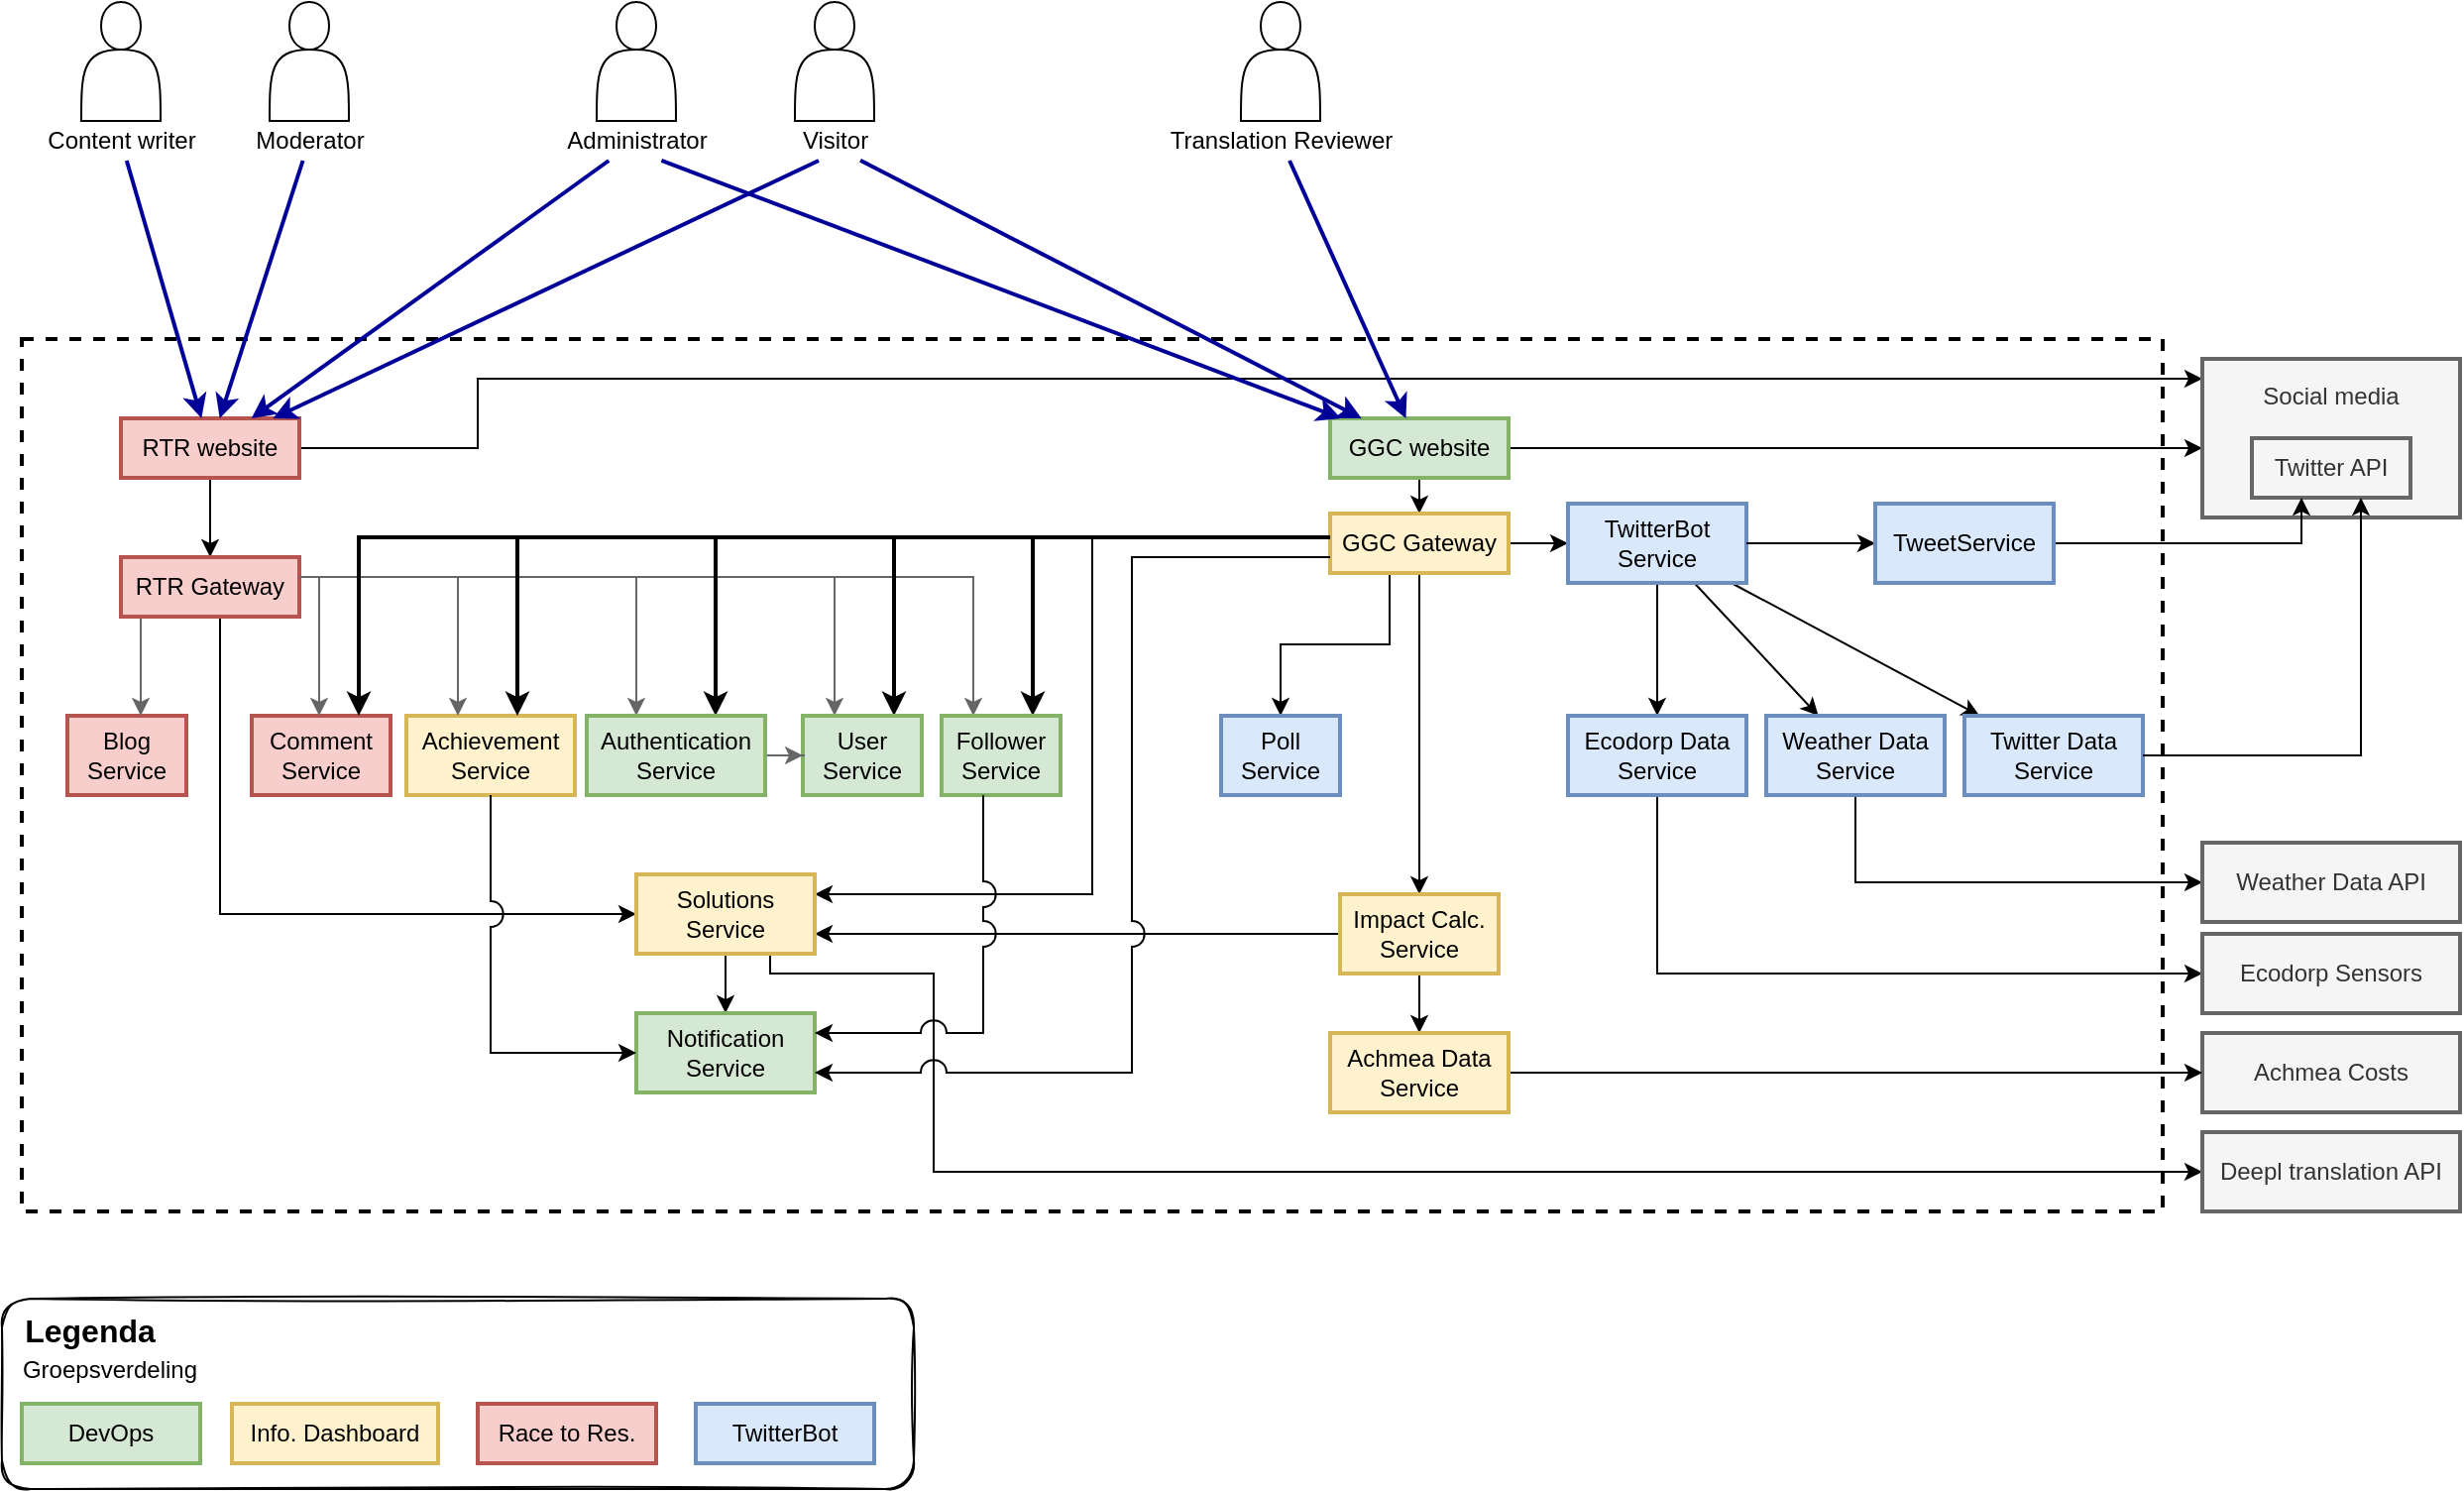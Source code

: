<mxfile version="14.6.13" type="device"><diagram id="dDIOGZLOJcYStWisDXe3" name="Page-1"><mxGraphModel dx="1422" dy="815" grid="1" gridSize="10" guides="1" tooltips="1" connect="1" arrows="1" fold="1" page="1" pageScale="1" pageWidth="1169" pageHeight="827" math="0" shadow="0"><root><mxCell id="0"/><mxCell id="1" parent="0"/><mxCell id="lBOhgM-PjxZpGXpqwcu8-96" value="" style="rounded=1;whiteSpace=wrap;html=1;strokeWidth=1;glass=0;shadow=0;sketch=1;" parent="1" vertex="1"><mxGeometry x="60" y="674" width="460" height="96" as="geometry"/></mxCell><mxCell id="lBOhgM-PjxZpGXpqwcu8-3" value="" style="group" parent="1" vertex="1" connectable="0"><mxGeometry x="75" y="20" width="90" height="80" as="geometry"/></mxCell><mxCell id="lBOhgM-PjxZpGXpqwcu8-1" value="" style="shape=actor;whiteSpace=wrap;html=1;" parent="lBOhgM-PjxZpGXpqwcu8-3" vertex="1"><mxGeometry x="25" width="40" height="60" as="geometry"/></mxCell><mxCell id="lBOhgM-PjxZpGXpqwcu8-2" value="Content writer" style="text;html=1;align=center;verticalAlign=middle;resizable=0;points=[];autosize=1;strokeColor=none;" parent="lBOhgM-PjxZpGXpqwcu8-3" vertex="1"><mxGeometry y="60" width="90" height="20" as="geometry"/></mxCell><mxCell id="lBOhgM-PjxZpGXpqwcu8-4" value="" style="group" parent="1" vertex="1" connectable="0"><mxGeometry x="170" y="20" width="90" height="80" as="geometry"/></mxCell><mxCell id="lBOhgM-PjxZpGXpqwcu8-5" value="" style="shape=actor;whiteSpace=wrap;html=1;" parent="lBOhgM-PjxZpGXpqwcu8-4" vertex="1"><mxGeometry x="25" width="40" height="60" as="geometry"/></mxCell><mxCell id="lBOhgM-PjxZpGXpqwcu8-6" value="Moderator" style="text;html=1;align=center;verticalAlign=middle;resizable=0;points=[];autosize=1;strokeColor=none;" parent="lBOhgM-PjxZpGXpqwcu8-4" vertex="1"><mxGeometry x="10" y="60" width="70" height="20" as="geometry"/></mxCell><mxCell id="lBOhgM-PjxZpGXpqwcu8-7" value="" style="group" parent="1" vertex="1" connectable="0"><mxGeometry x="335" y="20" width="90" height="80" as="geometry"/></mxCell><mxCell id="lBOhgM-PjxZpGXpqwcu8-8" value="" style="shape=actor;whiteSpace=wrap;html=1;" parent="lBOhgM-PjxZpGXpqwcu8-7" vertex="1"><mxGeometry x="25" width="40" height="60" as="geometry"/></mxCell><mxCell id="lBOhgM-PjxZpGXpqwcu8-9" value="Administrator" style="text;html=1;align=center;verticalAlign=middle;resizable=0;points=[];autosize=1;strokeColor=none;" parent="lBOhgM-PjxZpGXpqwcu8-7" vertex="1"><mxGeometry y="60" width="90" height="20" as="geometry"/></mxCell><mxCell id="lBOhgM-PjxZpGXpqwcu8-10" value="" style="group" parent="1" vertex="1" connectable="0"><mxGeometry x="355" y="20" width="90" height="80" as="geometry"/></mxCell><mxCell id="lBOhgM-PjxZpGXpqwcu8-11" value="" style="shape=actor;whiteSpace=wrap;html=1;" parent="lBOhgM-PjxZpGXpqwcu8-10" vertex="1"><mxGeometry x="105" width="40" height="60" as="geometry"/></mxCell><mxCell id="lBOhgM-PjxZpGXpqwcu8-12" value="Visitor" style="text;html=1;align=center;verticalAlign=middle;resizable=0;points=[];autosize=1;strokeColor=none;" parent="lBOhgM-PjxZpGXpqwcu8-10" vertex="1"><mxGeometry x="100" y="60" width="50" height="20" as="geometry"/></mxCell><mxCell id="lBOhgM-PjxZpGXpqwcu8-16" value="" style="rounded=0;whiteSpace=wrap;html=1;dashed=1;fillColor=none;strokeWidth=2;" parent="1" vertex="1"><mxGeometry x="70" y="190" width="1080" height="440" as="geometry"/></mxCell><mxCell id="lBOhgM-PjxZpGXpqwcu8-24" style="edgeStyle=orthogonalEdgeStyle;rounded=0;orthogonalLoop=1;jettySize=auto;html=1;" parent="1" source="lBOhgM-PjxZpGXpqwcu8-17" target="lBOhgM-PjxZpGXpqwcu8-22" edge="1"><mxGeometry relative="1" as="geometry"/></mxCell><mxCell id="lBOhgM-PjxZpGXpqwcu8-58" style="edgeStyle=orthogonalEdgeStyle;rounded=0;orthogonalLoop=1;jettySize=auto;html=1;" parent="1" source="lBOhgM-PjxZpGXpqwcu8-17" target="lBOhgM-PjxZpGXpqwcu8-56" edge="1"><mxGeometry relative="1" as="geometry"><Array as="points"><mxPoint x="300" y="245"/><mxPoint x="300" y="210"/></Array></mxGeometry></mxCell><mxCell id="lBOhgM-PjxZpGXpqwcu8-17" value="RTR website" style="rounded=0;whiteSpace=wrap;html=1;strokeWidth=2;fillColor=#f8cecc;strokeColor=#b85450;" parent="1" vertex="1"><mxGeometry x="120" y="230" width="90" height="30" as="geometry"/></mxCell><mxCell id="lBOhgM-PjxZpGXpqwcu8-26" style="edgeStyle=orthogonalEdgeStyle;rounded=0;orthogonalLoop=1;jettySize=auto;html=1;" parent="1" source="lBOhgM-PjxZpGXpqwcu8-18" target="lBOhgM-PjxZpGXpqwcu8-23" edge="1"><mxGeometry relative="1" as="geometry"/></mxCell><mxCell id="lBOhgM-PjxZpGXpqwcu8-59" style="edgeStyle=orthogonalEdgeStyle;rounded=0;orthogonalLoop=1;jettySize=auto;html=1;exitX=1;exitY=0.5;exitDx=0;exitDy=0;" parent="1" source="lBOhgM-PjxZpGXpqwcu8-18" target="lBOhgM-PjxZpGXpqwcu8-56" edge="1"><mxGeometry relative="1" as="geometry"><Array as="points"><mxPoint x="1080" y="245"/><mxPoint x="1080" y="245"/></Array></mxGeometry></mxCell><mxCell id="lBOhgM-PjxZpGXpqwcu8-18" value="GGC website" style="rounded=0;whiteSpace=wrap;html=1;strokeWidth=2;fillColor=#d5e8d4;strokeColor=#82b366;" parent="1" vertex="1"><mxGeometry x="730" y="230" width="90" height="30" as="geometry"/></mxCell><mxCell id="lBOhgM-PjxZpGXpqwcu8-19" value="Comment&lt;br&gt;Service" style="rounded=0;whiteSpace=wrap;html=1;strokeWidth=2;fillColor=#f8cecc;strokeColor=#b85450;" parent="1" vertex="1"><mxGeometry x="186" y="380" width="70" height="40" as="geometry"/></mxCell><mxCell id="lBOhgM-PjxZpGXpqwcu8-20" value="Blog&lt;br&gt;Service" style="rounded=0;whiteSpace=wrap;html=1;strokeWidth=2;fillColor=#f8cecc;strokeColor=#b85450;" parent="1" vertex="1"><mxGeometry x="93" y="380" width="60" height="40" as="geometry"/></mxCell><mxCell id="lBOhgM-PjxZpGXpqwcu8-21" value="Achievement&lt;br&gt;Service" style="rounded=0;whiteSpace=wrap;html=1;strokeWidth=2;fillColor=#fff2cc;strokeColor=#d6b656;" parent="1" vertex="1"><mxGeometry x="264" y="380" width="85" height="40" as="geometry"/></mxCell><mxCell id="lBOhgM-PjxZpGXpqwcu8-28" style="rounded=0;orthogonalLoop=1;jettySize=auto;html=1;strokeColor=#666666;edgeStyle=orthogonalEdgeStyle;" parent="1" source="lBOhgM-PjxZpGXpqwcu8-22" target="lBOhgM-PjxZpGXpqwcu8-20" edge="1"><mxGeometry relative="1" as="geometry"><Array as="points"><mxPoint x="130" y="370"/><mxPoint x="130" y="370"/></Array></mxGeometry></mxCell><mxCell id="lBOhgM-PjxZpGXpqwcu8-38" style="edgeStyle=orthogonalEdgeStyle;rounded=0;orthogonalLoop=1;jettySize=auto;html=1;strokeWidth=1;strokeColor=#666666;" parent="1" source="lBOhgM-PjxZpGXpqwcu8-22" target="lBOhgM-PjxZpGXpqwcu8-21" edge="1"><mxGeometry relative="1" as="geometry"><Array as="points"><mxPoint x="290" y="310"/></Array></mxGeometry></mxCell><mxCell id="lBOhgM-PjxZpGXpqwcu8-39" style="edgeStyle=orthogonalEdgeStyle;rounded=0;orthogonalLoop=1;jettySize=auto;html=1;strokeWidth=1;strokeColor=#666666;" parent="1" source="lBOhgM-PjxZpGXpqwcu8-22" target="lBOhgM-PjxZpGXpqwcu8-29" edge="1"><mxGeometry relative="1" as="geometry"><Array as="points"><mxPoint x="480" y="310"/></Array></mxGeometry></mxCell><mxCell id="lBOhgM-PjxZpGXpqwcu8-40" style="edgeStyle=orthogonalEdgeStyle;rounded=0;orthogonalLoop=1;jettySize=auto;html=1;strokeWidth=1;strokeColor=#666666;" parent="1" source="lBOhgM-PjxZpGXpqwcu8-22" target="lBOhgM-PjxZpGXpqwcu8-30" edge="1"><mxGeometry relative="1" as="geometry"><Array as="points"><mxPoint x="550" y="310"/></Array></mxGeometry></mxCell><mxCell id="lBOhgM-PjxZpGXpqwcu8-45" style="edgeStyle=orthogonalEdgeStyle;rounded=0;orthogonalLoop=1;jettySize=auto;html=1;strokeWidth=1;strokeColor=#666666;" parent="1" source="lBOhgM-PjxZpGXpqwcu8-22" target="lBOhgM-PjxZpGXpqwcu8-31" edge="1"><mxGeometry relative="1" as="geometry"><Array as="points"><mxPoint x="380" y="310"/></Array></mxGeometry></mxCell><mxCell id="lBOhgM-PjxZpGXpqwcu8-47" style="edgeStyle=orthogonalEdgeStyle;rounded=0;orthogonalLoop=1;jettySize=auto;html=1;jumpStyle=arc;jumpSize=13;" parent="1" source="lBOhgM-PjxZpGXpqwcu8-22" target="lBOhgM-PjxZpGXpqwcu8-35" edge="1"><mxGeometry relative="1" as="geometry"><Array as="points"><mxPoint x="170" y="480"/></Array></mxGeometry></mxCell><mxCell id="lBOhgM-PjxZpGXpqwcu8-22" value="RTR Gateway" style="rounded=0;whiteSpace=wrap;html=1;strokeWidth=2;fillColor=#f8cecc;strokeColor=#b85450;" parent="1" vertex="1"><mxGeometry x="120" y="300" width="90" height="30" as="geometry"/></mxCell><mxCell id="lBOhgM-PjxZpGXpqwcu8-41" style="edgeStyle=orthogonalEdgeStyle;rounded=0;orthogonalLoop=1;jettySize=auto;html=1;strokeWidth=2;" parent="1" source="lBOhgM-PjxZpGXpqwcu8-23" target="lBOhgM-PjxZpGXpqwcu8-21" edge="1"><mxGeometry relative="1" as="geometry"><Array as="points"><mxPoint x="320" y="290"/></Array></mxGeometry></mxCell><mxCell id="lBOhgM-PjxZpGXpqwcu8-42" style="edgeStyle=orthogonalEdgeStyle;rounded=0;orthogonalLoop=1;jettySize=auto;html=1;strokeWidth=2;" parent="1" source="lBOhgM-PjxZpGXpqwcu8-23" target="lBOhgM-PjxZpGXpqwcu8-29" edge="1"><mxGeometry relative="1" as="geometry"><mxPoint x="705" y="295" as="sourcePoint"/><Array as="points"><mxPoint x="510" y="290"/></Array></mxGeometry></mxCell><mxCell id="lBOhgM-PjxZpGXpqwcu8-43" style="edgeStyle=orthogonalEdgeStyle;rounded=0;orthogonalLoop=1;jettySize=auto;html=1;strokeWidth=2;" parent="1" source="lBOhgM-PjxZpGXpqwcu8-23" target="lBOhgM-PjxZpGXpqwcu8-30" edge="1"><mxGeometry relative="1" as="geometry"><Array as="points"><mxPoint x="580" y="290"/></Array></mxGeometry></mxCell><mxCell id="lBOhgM-PjxZpGXpqwcu8-44" style="edgeStyle=orthogonalEdgeStyle;rounded=0;orthogonalLoop=1;jettySize=auto;html=1;exitX=0;exitY=0.5;exitDx=0;exitDy=0;strokeWidth=2;" parent="1" source="lBOhgM-PjxZpGXpqwcu8-23" target="lBOhgM-PjxZpGXpqwcu8-31" edge="1"><mxGeometry relative="1" as="geometry"><Array as="points"><mxPoint x="730" y="290"/><mxPoint x="420" y="290"/></Array></mxGeometry></mxCell><mxCell id="lBOhgM-PjxZpGXpqwcu8-46" style="edgeStyle=orthogonalEdgeStyle;rounded=0;orthogonalLoop=1;jettySize=auto;html=1;" parent="1" source="lBOhgM-PjxZpGXpqwcu8-23" target="lBOhgM-PjxZpGXpqwcu8-32" edge="1"><mxGeometry relative="1" as="geometry"/></mxCell><mxCell id="lBOhgM-PjxZpGXpqwcu8-48" style="edgeStyle=orthogonalEdgeStyle;rounded=0;orthogonalLoop=1;jettySize=auto;html=1;" parent="1" source="lBOhgM-PjxZpGXpqwcu8-23" target="lBOhgM-PjxZpGXpqwcu8-35" edge="1"><mxGeometry relative="1" as="geometry"><Array as="points"><mxPoint x="610" y="290"/><mxPoint x="610" y="470"/></Array></mxGeometry></mxCell><mxCell id="bWI0fY9qFub45dQuZA6--1" style="rounded=0;orthogonalLoop=1;jettySize=auto;html=1;exitX=1;exitY=0.5;exitDx=0;exitDy=0;edgeStyle=orthogonalEdgeStyle;" parent="1" source="lBOhgM-PjxZpGXpqwcu8-23" target="lBOhgM-PjxZpGXpqwcu8-49" edge="1"><mxGeometry relative="1" as="geometry"/></mxCell><mxCell id="bWI0fY9qFub45dQuZA6--4" style="edgeStyle=orthogonalEdgeStyle;rounded=0;orthogonalLoop=1;jettySize=auto;html=1;" parent="1" source="lBOhgM-PjxZpGXpqwcu8-23" target="bWI0fY9qFub45dQuZA6--3" edge="1"><mxGeometry relative="1" as="geometry"><Array as="points"><mxPoint x="760" y="344"/><mxPoint x="705" y="344"/></Array></mxGeometry></mxCell><mxCell id="lBOhgM-PjxZpGXpqwcu8-23" value="GGC Gateway" style="rounded=0;whiteSpace=wrap;html=1;strokeWidth=2;fillColor=#fff2cc;strokeColor=#d6b656;" parent="1" vertex="1"><mxGeometry x="730" y="278" width="90" height="30" as="geometry"/></mxCell><mxCell id="lBOhgM-PjxZpGXpqwcu8-29" value="User&lt;br&gt;Service" style="rounded=0;whiteSpace=wrap;html=1;strokeWidth=2;fillColor=#d5e8d4;strokeColor=#82b366;" parent="1" vertex="1"><mxGeometry x="464" y="380" width="60" height="40" as="geometry"/></mxCell><mxCell id="lBOhgM-PjxZpGXpqwcu8-30" value="Follower&lt;br&gt;Service" style="rounded=0;whiteSpace=wrap;html=1;strokeWidth=2;fillColor=#d5e8d4;strokeColor=#82b366;" parent="1" vertex="1"><mxGeometry x="534" y="380" width="60" height="40" as="geometry"/></mxCell><mxCell id="lBOhgM-PjxZpGXpqwcu8-89" style="edgeStyle=orthogonalEdgeStyle;rounded=0;jumpStyle=none;jumpSize=13;orthogonalLoop=1;jettySize=auto;html=1;strokeColor=#666666;strokeWidth=1;" parent="1" source="lBOhgM-PjxZpGXpqwcu8-31" target="lBOhgM-PjxZpGXpqwcu8-29" edge="1"><mxGeometry relative="1" as="geometry"><Array as="points"/></mxGeometry></mxCell><mxCell id="lBOhgM-PjxZpGXpqwcu8-31" value="Authentication&lt;br&gt;Service" style="rounded=0;whiteSpace=wrap;html=1;strokeWidth=2;fillColor=#d5e8d4;strokeColor=#82b366;" parent="1" vertex="1"><mxGeometry x="355" y="380" width="90" height="40" as="geometry"/></mxCell><mxCell id="lBOhgM-PjxZpGXpqwcu8-34" style="edgeStyle=orthogonalEdgeStyle;rounded=0;orthogonalLoop=1;jettySize=auto;html=1;exitX=0.5;exitY=1;exitDx=0;exitDy=0;" parent="1" source="lBOhgM-PjxZpGXpqwcu8-32" target="lBOhgM-PjxZpGXpqwcu8-63" edge="1"><mxGeometry relative="1" as="geometry"><mxPoint x="705" y="540" as="targetPoint"/></mxGeometry></mxCell><mxCell id="lBOhgM-PjxZpGXpqwcu8-37" style="rounded=0;orthogonalLoop=1;jettySize=auto;html=1;edgeStyle=orthogonalEdgeStyle;" parent="1" source="lBOhgM-PjxZpGXpqwcu8-32" target="lBOhgM-PjxZpGXpqwcu8-35" edge="1"><mxGeometry relative="1" as="geometry"><Array as="points"><mxPoint x="600" y="490"/><mxPoint x="600" y="490"/></Array></mxGeometry></mxCell><mxCell id="lBOhgM-PjxZpGXpqwcu8-32" value="Impact Calc.&lt;br&gt;Service" style="rounded=0;whiteSpace=wrap;html=1;strokeWidth=2;fillColor=#fff2cc;strokeColor=#d6b656;" parent="1" vertex="1"><mxGeometry x="735" y="470" width="80" height="40" as="geometry"/></mxCell><mxCell id="lBOhgM-PjxZpGXpqwcu8-33" value="Achmea Costs" style="rounded=0;whiteSpace=wrap;html=1;strokeWidth=2;fillColor=#f5f5f5;strokeColor=#666666;fontColor=#333333;" parent="1" vertex="1"><mxGeometry x="1170" y="540" width="130" height="40" as="geometry"/></mxCell><mxCell id="lBOhgM-PjxZpGXpqwcu8-71" style="edgeStyle=orthogonalEdgeStyle;rounded=0;orthogonalLoop=1;jettySize=auto;html=1;exitX=0.5;exitY=1;exitDx=0;exitDy=0;" parent="1" source="lBOhgM-PjxZpGXpqwcu8-35" target="lBOhgM-PjxZpGXpqwcu8-69" edge="1"><mxGeometry relative="1" as="geometry"/></mxCell><mxCell id="YlYI0R5BCsq_8dUzQB4I-2" style="edgeStyle=orthogonalEdgeStyle;rounded=0;orthogonalLoop=1;jettySize=auto;html=1;exitX=0.75;exitY=1;exitDx=0;exitDy=0;" parent="1" source="lBOhgM-PjxZpGXpqwcu8-35" target="YlYI0R5BCsq_8dUzQB4I-1" edge="1"><mxGeometry relative="1" as="geometry"><Array as="points"><mxPoint x="448" y="510"/><mxPoint x="530" y="510"/><mxPoint x="530" y="610"/></Array></mxGeometry></mxCell><mxCell id="lBOhgM-PjxZpGXpqwcu8-35" value="Solutions&lt;br&gt;Service" style="rounded=0;whiteSpace=wrap;html=1;strokeWidth=2;fillColor=#fff2cc;strokeColor=#d6b656;" parent="1" vertex="1"><mxGeometry x="380" y="460" width="90" height="40" as="geometry"/></mxCell><mxCell id="lBOhgM-PjxZpGXpqwcu8-53" style="rounded=0;orthogonalLoop=1;jettySize=auto;html=1;" parent="1" source="lBOhgM-PjxZpGXpqwcu8-49" target="lBOhgM-PjxZpGXpqwcu8-50" edge="1"><mxGeometry relative="1" as="geometry"/></mxCell><mxCell id="lBOhgM-PjxZpGXpqwcu8-54" style="edgeStyle=none;rounded=0;orthogonalLoop=1;jettySize=auto;html=1;" parent="1" source="lBOhgM-PjxZpGXpqwcu8-49" target="lBOhgM-PjxZpGXpqwcu8-51" edge="1"><mxGeometry relative="1" as="geometry"/></mxCell><mxCell id="lBOhgM-PjxZpGXpqwcu8-55" style="edgeStyle=none;rounded=0;orthogonalLoop=1;jettySize=auto;html=1;" parent="1" source="lBOhgM-PjxZpGXpqwcu8-49" target="lBOhgM-PjxZpGXpqwcu8-52" edge="1"><mxGeometry relative="1" as="geometry"/></mxCell><mxCell id="lBOhgM-PjxZpGXpqwcu8-49" value="TwitterBot&lt;br&gt;Service" style="rounded=0;whiteSpace=wrap;html=1;strokeWidth=2;fillColor=#dae8fc;strokeColor=#6c8ebf;" parent="1" vertex="1"><mxGeometry x="850" y="273" width="90" height="40" as="geometry"/></mxCell><mxCell id="lBOhgM-PjxZpGXpqwcu8-68" style="edgeStyle=orthogonalEdgeStyle;rounded=0;orthogonalLoop=1;jettySize=auto;html=1;" parent="1" source="lBOhgM-PjxZpGXpqwcu8-50" target="lBOhgM-PjxZpGXpqwcu8-67" edge="1"><mxGeometry relative="1" as="geometry"><Array as="points"><mxPoint x="895" y="510"/></Array></mxGeometry></mxCell><mxCell id="lBOhgM-PjxZpGXpqwcu8-50" value="Ecodorp Data&lt;br&gt;Service" style="rounded=0;whiteSpace=wrap;html=1;strokeWidth=2;fillColor=#dae8fc;strokeColor=#6c8ebf;" parent="1" vertex="1"><mxGeometry x="850" y="380" width="90" height="40" as="geometry"/></mxCell><mxCell id="lBOhgM-PjxZpGXpqwcu8-66" style="edgeStyle=orthogonalEdgeStyle;rounded=0;orthogonalLoop=1;jettySize=auto;html=1;" parent="1" source="lBOhgM-PjxZpGXpqwcu8-51" target="lBOhgM-PjxZpGXpqwcu8-65" edge="1"><mxGeometry relative="1" as="geometry"><Array as="points"><mxPoint x="995" y="464"/></Array></mxGeometry></mxCell><mxCell id="lBOhgM-PjxZpGXpqwcu8-51" value="Weather Data&lt;br&gt;Service" style="rounded=0;whiteSpace=wrap;html=1;strokeWidth=2;fillColor=#dae8fc;strokeColor=#6c8ebf;" parent="1" vertex="1"><mxGeometry x="950" y="380" width="90" height="40" as="geometry"/></mxCell><mxCell id="lBOhgM-PjxZpGXpqwcu8-52" value="Twitter Data&lt;br&gt;Service" style="rounded=0;whiteSpace=wrap;html=1;strokeWidth=2;fillColor=#dae8fc;strokeColor=#6c8ebf;" parent="1" vertex="1"><mxGeometry x="1050" y="380" width="90" height="40" as="geometry"/></mxCell><mxCell id="lBOhgM-PjxZpGXpqwcu8-60" value="" style="group" parent="1" vertex="1" connectable="0"><mxGeometry x="1170" y="200" width="130" height="80" as="geometry"/></mxCell><mxCell id="lBOhgM-PjxZpGXpqwcu8-56" value="Social media&lt;br&gt;&lt;br&gt;&lt;br&gt;&lt;br&gt;" style="rounded=0;whiteSpace=wrap;html=1;strokeWidth=2;fillColor=#f5f5f5;strokeColor=#666666;fontColor=#333333;" parent="lBOhgM-PjxZpGXpqwcu8-60" vertex="1"><mxGeometry width="130" height="80" as="geometry"/></mxCell><mxCell id="lBOhgM-PjxZpGXpqwcu8-57" value="Twitter API" style="rounded=0;whiteSpace=wrap;html=1;strokeWidth=2;fillColor=#f5f5f5;strokeColor=#666666;fontColor=#333333;" parent="lBOhgM-PjxZpGXpqwcu8-60" vertex="1"><mxGeometry x="25" y="40" width="80" height="30" as="geometry"/></mxCell><mxCell id="lBOhgM-PjxZpGXpqwcu8-61" style="edgeStyle=orthogonalEdgeStyle;rounded=0;orthogonalLoop=1;jettySize=auto;html=1;exitX=1;exitY=0.5;exitDx=0;exitDy=0;" parent="1" source="lBOhgM-PjxZpGXpqwcu8-52" target="lBOhgM-PjxZpGXpqwcu8-57" edge="1"><mxGeometry relative="1" as="geometry"><Array as="points"><mxPoint x="1250" y="400"/></Array></mxGeometry></mxCell><mxCell id="lBOhgM-PjxZpGXpqwcu8-62" style="edgeStyle=orthogonalEdgeStyle;rounded=0;orthogonalLoop=1;jettySize=auto;html=1;" parent="1" source="YjpsXJy2ZEb0V53eUgjm-1" target="lBOhgM-PjxZpGXpqwcu8-57" edge="1"><mxGeometry relative="1" as="geometry"><Array as="points"><mxPoint x="1220" y="293"/></Array></mxGeometry></mxCell><mxCell id="lBOhgM-PjxZpGXpqwcu8-64" style="edgeStyle=orthogonalEdgeStyle;rounded=0;orthogonalLoop=1;jettySize=auto;html=1;" parent="1" source="lBOhgM-PjxZpGXpqwcu8-63" target="lBOhgM-PjxZpGXpqwcu8-33" edge="1"><mxGeometry relative="1" as="geometry"/></mxCell><mxCell id="lBOhgM-PjxZpGXpqwcu8-63" value="Achmea Data&lt;br&gt;Service" style="rounded=0;whiteSpace=wrap;html=1;strokeWidth=2;fillColor=#fff2cc;strokeColor=#d6b656;" parent="1" vertex="1"><mxGeometry x="730" y="540" width="90" height="40" as="geometry"/></mxCell><mxCell id="lBOhgM-PjxZpGXpqwcu8-65" value="Weather Data API" style="rounded=0;whiteSpace=wrap;html=1;strokeWidth=2;fillColor=#f5f5f5;strokeColor=#666666;fontColor=#333333;" parent="1" vertex="1"><mxGeometry x="1170" y="444" width="130" height="40" as="geometry"/></mxCell><mxCell id="lBOhgM-PjxZpGXpqwcu8-67" value="Ecodorp Sensors" style="rounded=0;whiteSpace=wrap;html=1;strokeWidth=2;fillColor=#f5f5f5;strokeColor=#666666;fontColor=#333333;" parent="1" vertex="1"><mxGeometry x="1170" y="490" width="130" height="40" as="geometry"/></mxCell><mxCell id="lBOhgM-PjxZpGXpqwcu8-69" value="Notification&lt;br&gt;Service" style="rounded=0;whiteSpace=wrap;html=1;strokeWidth=2;fillColor=#d5e8d4;strokeColor=#82b366;" parent="1" vertex="1"><mxGeometry x="380" y="530" width="90" height="40" as="geometry"/></mxCell><mxCell id="lBOhgM-PjxZpGXpqwcu8-72" style="edgeStyle=orthogonalEdgeStyle;rounded=0;jumpStyle=arc;jumpSize=13;orthogonalLoop=1;jettySize=auto;html=1;" parent="1" source="lBOhgM-PjxZpGXpqwcu8-30" target="lBOhgM-PjxZpGXpqwcu8-69" edge="1"><mxGeometry relative="1" as="geometry"><Array as="points"><mxPoint x="555" y="540"/></Array></mxGeometry></mxCell><mxCell id="lBOhgM-PjxZpGXpqwcu8-70" style="edgeStyle=orthogonalEdgeStyle;rounded=0;orthogonalLoop=1;jettySize=auto;html=1;jumpStyle=arc;jumpSize=13;" parent="1" source="lBOhgM-PjxZpGXpqwcu8-21" target="lBOhgM-PjxZpGXpqwcu8-69" edge="1"><mxGeometry relative="1" as="geometry"><Array as="points"><mxPoint x="307" y="550"/></Array></mxGeometry></mxCell><mxCell id="lBOhgM-PjxZpGXpqwcu8-73" style="edgeStyle=orthogonalEdgeStyle;rounded=0;jumpStyle=arc;jumpSize=13;orthogonalLoop=1;jettySize=auto;html=1;" parent="1" source="lBOhgM-PjxZpGXpqwcu8-23" target="lBOhgM-PjxZpGXpqwcu8-69" edge="1"><mxGeometry relative="1" as="geometry"><Array as="points"><mxPoint x="630" y="300"/><mxPoint x="630" y="560"/></Array></mxGeometry></mxCell><mxCell id="lBOhgM-PjxZpGXpqwcu8-80" style="edgeStyle=none;rounded=0;jumpStyle=none;jumpSize=13;orthogonalLoop=1;jettySize=auto;html=1;strokeColor=#000099;strokeWidth=2;" parent="1" source="lBOhgM-PjxZpGXpqwcu8-15" target="lBOhgM-PjxZpGXpqwcu8-18" edge="1"><mxGeometry relative="1" as="geometry"><mxPoint x="232.105" y="260" as="targetPoint"/><mxPoint x="405.263" y="190" as="sourcePoint"/></mxGeometry></mxCell><mxCell id="lBOhgM-PjxZpGXpqwcu8-15" value="Translation Reviewer" style="text;html=1;align=center;verticalAlign=middle;resizable=0;points=[];autosize=1;strokeColor=none;" parent="1" vertex="1"><mxGeometry x="640" y="80" width="130" height="20" as="geometry"/></mxCell><mxCell id="lBOhgM-PjxZpGXpqwcu8-14" value="" style="shape=actor;whiteSpace=wrap;html=1;" parent="1" vertex="1"><mxGeometry x="685" y="20" width="40" height="60" as="geometry"/></mxCell><mxCell id="lBOhgM-PjxZpGXpqwcu8-81" style="rounded=0;jumpStyle=none;jumpSize=13;orthogonalLoop=1;jettySize=auto;html=1;strokeColor=#000099;strokeWidth=2;exitX=0.76;exitY=0.995;exitDx=0;exitDy=0;exitPerimeter=0;elbow=vertical;" parent="1" source="lBOhgM-PjxZpGXpqwcu8-12" target="lBOhgM-PjxZpGXpqwcu8-18" edge="1"><mxGeometry relative="1" as="geometry"><mxPoint x="515" y="130" as="targetPoint"/><mxPoint x="515" y="60" as="sourcePoint"/></mxGeometry></mxCell><mxCell id="lBOhgM-PjxZpGXpqwcu8-82" style="edgeStyle=none;rounded=0;jumpStyle=none;jumpSize=13;orthogonalLoop=1;jettySize=auto;html=1;strokeColor=#000099;strokeWidth=2;exitX=0.641;exitY=0.999;exitDx=0;exitDy=0;exitPerimeter=0;" parent="1" source="lBOhgM-PjxZpGXpqwcu8-9" target="lBOhgM-PjxZpGXpqwcu8-18" edge="1"><mxGeometry relative="1" as="geometry"><mxPoint x="725" y="250" as="targetPoint"/><mxPoint x="725" y="180" as="sourcePoint"/></mxGeometry></mxCell><mxCell id="lBOhgM-PjxZpGXpqwcu8-83" style="edgeStyle=none;rounded=0;jumpStyle=none;jumpSize=13;orthogonalLoop=1;jettySize=auto;html=1;strokeColor=#000099;strokeWidth=2;" parent="1" source="lBOhgM-PjxZpGXpqwcu8-9" target="lBOhgM-PjxZpGXpqwcu8-17" edge="1"><mxGeometry relative="1" as="geometry"><mxPoint x="735" y="260" as="targetPoint"/><mxPoint x="735" y="190" as="sourcePoint"/></mxGeometry></mxCell><mxCell id="lBOhgM-PjxZpGXpqwcu8-84" style="edgeStyle=none;rounded=0;jumpStyle=none;jumpSize=13;orthogonalLoop=1;jettySize=auto;html=1;strokeColor=#000099;strokeWidth=2;exitX=0.34;exitY=1;exitDx=0;exitDy=0;exitPerimeter=0;" parent="1" source="lBOhgM-PjxZpGXpqwcu8-12" target="lBOhgM-PjxZpGXpqwcu8-17" edge="1"><mxGeometry relative="1" as="geometry"><mxPoint x="745" y="270" as="targetPoint"/><mxPoint x="745" y="200" as="sourcePoint"/></mxGeometry></mxCell><mxCell id="lBOhgM-PjxZpGXpqwcu8-85" style="edgeStyle=none;rounded=0;jumpStyle=none;jumpSize=13;orthogonalLoop=1;jettySize=auto;html=1;strokeColor=#000099;strokeWidth=2;" parent="1" source="lBOhgM-PjxZpGXpqwcu8-6" target="lBOhgM-PjxZpGXpqwcu8-17" edge="1"><mxGeometry relative="1" as="geometry"><mxPoint x="755" y="280" as="targetPoint"/><mxPoint x="755" y="210" as="sourcePoint"/></mxGeometry></mxCell><mxCell id="lBOhgM-PjxZpGXpqwcu8-86" style="edgeStyle=none;rounded=0;jumpStyle=none;jumpSize=13;orthogonalLoop=1;jettySize=auto;html=1;strokeColor=#000099;strokeWidth=2;" parent="1" source="lBOhgM-PjxZpGXpqwcu8-2" target="lBOhgM-PjxZpGXpqwcu8-17" edge="1"><mxGeometry relative="1" as="geometry"><mxPoint x="30" y="250" as="targetPoint"/><mxPoint x="30" y="180" as="sourcePoint"/></mxGeometry></mxCell><mxCell id="lBOhgM-PjxZpGXpqwcu8-87" style="edgeStyle=orthogonalEdgeStyle;rounded=0;orthogonalLoop=1;jettySize=auto;html=1;strokeWidth=1;strokeColor=#666666;" parent="1" source="lBOhgM-PjxZpGXpqwcu8-22" target="lBOhgM-PjxZpGXpqwcu8-19" edge="1"><mxGeometry relative="1" as="geometry"><mxPoint x="220" y="320" as="sourcePoint"/><mxPoint x="300" y="390" as="targetPoint"/><Array as="points"><mxPoint x="220" y="310"/></Array></mxGeometry></mxCell><mxCell id="lBOhgM-PjxZpGXpqwcu8-88" style="edgeStyle=orthogonalEdgeStyle;rounded=0;orthogonalLoop=1;jettySize=auto;html=1;strokeWidth=2;sketch=0;shadow=0;" parent="1" source="lBOhgM-PjxZpGXpqwcu8-23" target="lBOhgM-PjxZpGXpqwcu8-19" edge="1"><mxGeometry relative="1" as="geometry"><mxPoint x="670" y="300" as="sourcePoint"/><mxPoint x="330" y="390" as="targetPoint"/><Array as="points"><mxPoint x="240" y="290"/></Array></mxGeometry></mxCell><mxCell id="lBOhgM-PjxZpGXpqwcu8-90" value="DevOps" style="rounded=0;whiteSpace=wrap;html=1;strokeWidth=2;fillColor=#d5e8d4;strokeColor=#82b366;" parent="1" vertex="1"><mxGeometry x="70" y="727" width="90" height="30" as="geometry"/></mxCell><mxCell id="lBOhgM-PjxZpGXpqwcu8-91" value="Info. Dashboard" style="rounded=0;whiteSpace=wrap;html=1;strokeWidth=2;fillColor=#fff2cc;strokeColor=#d6b656;" parent="1" vertex="1"><mxGeometry x="176" y="727" width="104" height="30" as="geometry"/></mxCell><mxCell id="lBOhgM-PjxZpGXpqwcu8-92" value="Race to Res." style="rounded=0;whiteSpace=wrap;html=1;strokeWidth=2;fillColor=#f8cecc;strokeColor=#b85450;" parent="1" vertex="1"><mxGeometry x="300" y="727" width="90" height="30" as="geometry"/></mxCell><mxCell id="lBOhgM-PjxZpGXpqwcu8-93" value="TwitterBot" style="rounded=0;whiteSpace=wrap;html=1;strokeWidth=2;fillColor=#dae8fc;strokeColor=#6c8ebf;" parent="1" vertex="1"><mxGeometry x="410" y="727" width="90" height="30" as="geometry"/></mxCell><mxCell id="lBOhgM-PjxZpGXpqwcu8-94" value="&lt;font style=&quot;font-size: 16px&quot;&gt;Legenda&lt;/font&gt;" style="text;html=1;align=center;verticalAlign=middle;resizable=0;points=[];autosize=1;strokeColor=none;fontStyle=1" parent="1" vertex="1"><mxGeometry x="64" y="680" width="80" height="20" as="geometry"/></mxCell><mxCell id="lBOhgM-PjxZpGXpqwcu8-95" value="Groepsverdeling" style="text;html=1;align=center;verticalAlign=middle;resizable=0;points=[];autosize=1;strokeColor=none;" parent="1" vertex="1"><mxGeometry x="64" y="700" width="100" height="20" as="geometry"/></mxCell><mxCell id="bWI0fY9qFub45dQuZA6--3" value="Poll&lt;br&gt;Service" style="rounded=0;whiteSpace=wrap;html=1;strokeWidth=2;fillColor=#dae8fc;strokeColor=#6c8ebf;" parent="1" vertex="1"><mxGeometry x="675" y="380" width="60" height="40" as="geometry"/></mxCell><mxCell id="YlYI0R5BCsq_8dUzQB4I-1" value="Deepl translation API" style="rounded=0;whiteSpace=wrap;html=1;strokeWidth=2;fillColor=#f5f5f5;strokeColor=#666666;fontColor=#333333;" parent="1" vertex="1"><mxGeometry x="1170" y="590" width="130" height="40" as="geometry"/></mxCell><mxCell id="YjpsXJy2ZEb0V53eUgjm-2" value="" style="edgeStyle=orthogonalEdgeStyle;rounded=0;orthogonalLoop=1;jettySize=auto;html=1;" edge="1" parent="1" source="lBOhgM-PjxZpGXpqwcu8-49" target="YjpsXJy2ZEb0V53eUgjm-1"><mxGeometry relative="1" as="geometry"/></mxCell><mxCell id="YjpsXJy2ZEb0V53eUgjm-1" value="TweetService" style="rounded=0;whiteSpace=wrap;html=1;strokeWidth=2;fillColor=#dae8fc;strokeColor=#6c8ebf;" vertex="1" parent="1"><mxGeometry x="1005" y="273" width="90" height="40" as="geometry"/></mxCell></root></mxGraphModel></diagram></mxfile>